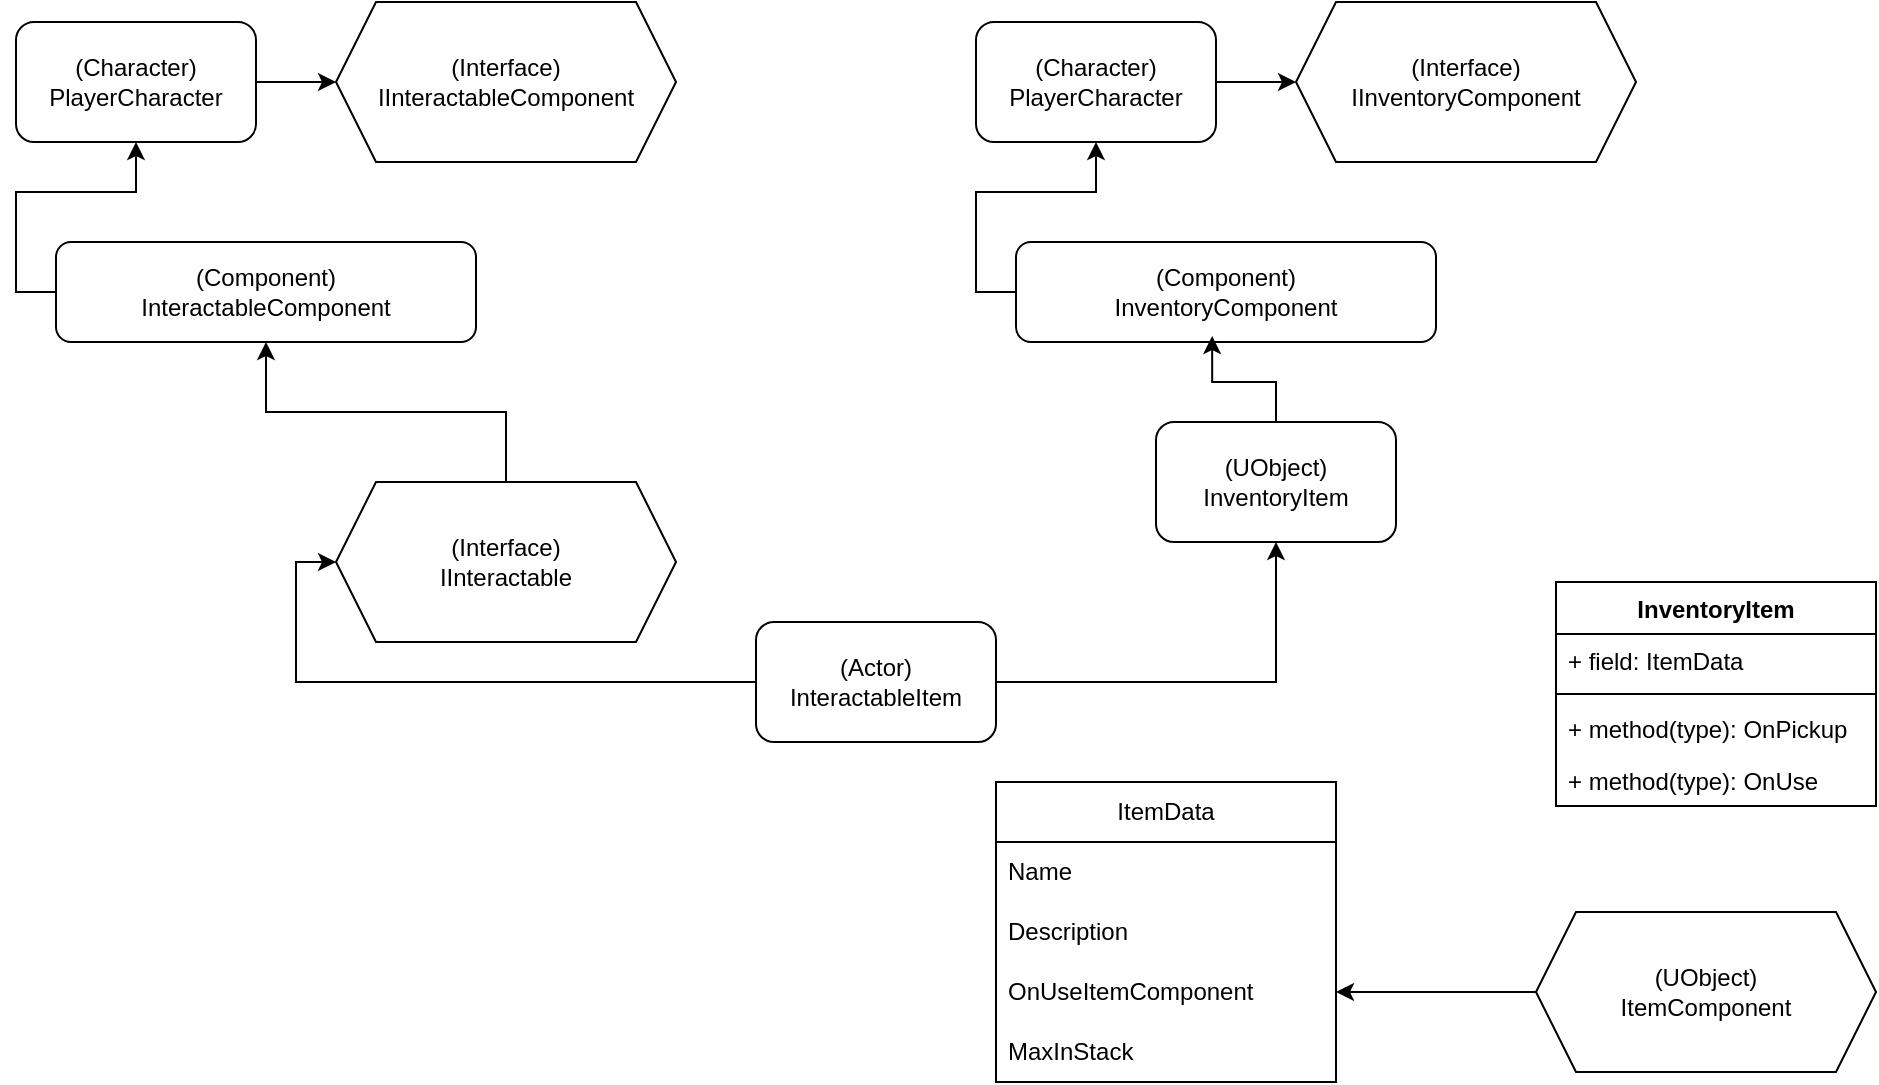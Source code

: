 <mxfile version="27.0.9">
  <diagram name="Page-1" id="CTn0UaV7-VGEzKVvjEBO">
    <mxGraphModel dx="1426" dy="841" grid="1" gridSize="10" guides="1" tooltips="1" connect="1" arrows="1" fold="1" page="1" pageScale="1" pageWidth="850" pageHeight="1100" math="0" shadow="0">
      <root>
        <mxCell id="0" />
        <mxCell id="1" parent="0" />
        <mxCell id="qKa2N3zLJ_nOPQeqq2Ju-5" style="edgeStyle=orthogonalEdgeStyle;rounded=0;orthogonalLoop=1;jettySize=auto;html=1;exitX=0;exitY=0.5;exitDx=0;exitDy=0;entryX=0.5;entryY=1;entryDx=0;entryDy=0;" parent="1" source="qKa2N3zLJ_nOPQeqq2Ju-1" target="qKa2N3zLJ_nOPQeqq2Ju-3" edge="1">
          <mxGeometry relative="1" as="geometry" />
        </mxCell>
        <mxCell id="qKa2N3zLJ_nOPQeqq2Ju-1" value="&lt;div&gt;(Component)&lt;/div&gt;InteractableComponent" style="rounded=1;whiteSpace=wrap;html=1;" parent="1" vertex="1">
          <mxGeometry x="130" y="230" width="210" height="50" as="geometry" />
        </mxCell>
        <mxCell id="qKa2N3zLJ_nOPQeqq2Ju-6" style="edgeStyle=orthogonalEdgeStyle;rounded=0;orthogonalLoop=1;jettySize=auto;html=1;exitX=1;exitY=0.5;exitDx=0;exitDy=0;entryX=0;entryY=0.5;entryDx=0;entryDy=0;" parent="1" source="qKa2N3zLJ_nOPQeqq2Ju-3" target="qKa2N3zLJ_nOPQeqq2Ju-4" edge="1">
          <mxGeometry relative="1" as="geometry" />
        </mxCell>
        <mxCell id="qKa2N3zLJ_nOPQeqq2Ju-3" value="(Character)&lt;br&gt;PlayerCharacter" style="rounded=1;whiteSpace=wrap;html=1;" parent="1" vertex="1">
          <mxGeometry x="110" y="120" width="120" height="60" as="geometry" />
        </mxCell>
        <mxCell id="qKa2N3zLJ_nOPQeqq2Ju-4" value="(Interface)&lt;br&gt;IInteractableComponent" style="shape=hexagon;perimeter=hexagonPerimeter2;whiteSpace=wrap;html=1;fixedSize=1;" parent="1" vertex="1">
          <mxGeometry x="270" y="110" width="170" height="80" as="geometry" />
        </mxCell>
        <mxCell id="qKa2N3zLJ_nOPQeqq2Ju-30" style="edgeStyle=orthogonalEdgeStyle;rounded=0;orthogonalLoop=1;jettySize=auto;html=1;entryX=0.5;entryY=1;entryDx=0;entryDy=0;" parent="1" source="qKa2N3zLJ_nOPQeqq2Ju-7" target="qKa2N3zLJ_nOPQeqq2Ju-1" edge="1">
          <mxGeometry relative="1" as="geometry" />
        </mxCell>
        <mxCell id="qKa2N3zLJ_nOPQeqq2Ju-7" value="(Interface)&lt;br&gt;IInteractable" style="shape=hexagon;perimeter=hexagonPerimeter2;whiteSpace=wrap;html=1;fixedSize=1;" parent="1" vertex="1">
          <mxGeometry x="270" y="350" width="170" height="80" as="geometry" />
        </mxCell>
        <mxCell id="qKa2N3zLJ_nOPQeqq2Ju-10" style="edgeStyle=orthogonalEdgeStyle;rounded=0;orthogonalLoop=1;jettySize=auto;html=1;entryX=0;entryY=0.5;entryDx=0;entryDy=0;" parent="1" source="qKa2N3zLJ_nOPQeqq2Ju-9" target="qKa2N3zLJ_nOPQeqq2Ju-7" edge="1">
          <mxGeometry relative="1" as="geometry" />
        </mxCell>
        <mxCell id="Biyis1XfIowbQT2TmNtX-1" style="edgeStyle=orthogonalEdgeStyle;rounded=0;orthogonalLoop=1;jettySize=auto;html=1;entryX=0.5;entryY=1;entryDx=0;entryDy=0;" parent="1" source="qKa2N3zLJ_nOPQeqq2Ju-9" target="qKa2N3zLJ_nOPQeqq2Ju-20" edge="1">
          <mxGeometry relative="1" as="geometry" />
        </mxCell>
        <mxCell id="qKa2N3zLJ_nOPQeqq2Ju-9" value="(Actor)&lt;br&gt;InteractableItem" style="rounded=1;whiteSpace=wrap;html=1;" parent="1" vertex="1">
          <mxGeometry x="480" y="420" width="120" height="60" as="geometry" />
        </mxCell>
        <mxCell id="qKa2N3zLJ_nOPQeqq2Ju-11" value="ItemData" style="swimlane;fontStyle=0;childLayout=stackLayout;horizontal=1;startSize=30;horizontalStack=0;resizeParent=1;resizeParentMax=0;resizeLast=0;collapsible=1;marginBottom=0;whiteSpace=wrap;html=1;" parent="1" vertex="1">
          <mxGeometry x="600" y="500" width="170" height="150" as="geometry" />
        </mxCell>
        <mxCell id="qKa2N3zLJ_nOPQeqq2Ju-12" value="Name" style="text;strokeColor=none;fillColor=none;align=left;verticalAlign=middle;spacingLeft=4;spacingRight=4;overflow=hidden;points=[[0,0.5],[1,0.5]];portConstraint=eastwest;rotatable=0;whiteSpace=wrap;html=1;" parent="qKa2N3zLJ_nOPQeqq2Ju-11" vertex="1">
          <mxGeometry y="30" width="170" height="30" as="geometry" />
        </mxCell>
        <mxCell id="qKa2N3zLJ_nOPQeqq2Ju-13" value="Description" style="text;strokeColor=none;fillColor=none;align=left;verticalAlign=middle;spacingLeft=4;spacingRight=4;overflow=hidden;points=[[0,0.5],[1,0.5]];portConstraint=eastwest;rotatable=0;whiteSpace=wrap;html=1;" parent="qKa2N3zLJ_nOPQeqq2Ju-11" vertex="1">
          <mxGeometry y="60" width="170" height="30" as="geometry" />
        </mxCell>
        <mxCell id="qKa2N3zLJ_nOPQeqq2Ju-14" value="OnUseItem&lt;span style=&quot;background-color: transparent; color: light-dark(rgb(0, 0, 0), rgb(255, 255, 255));&quot;&gt;Component&lt;/span&gt;" style="text;strokeColor=none;fillColor=none;align=left;verticalAlign=middle;spacingLeft=4;spacingRight=4;overflow=hidden;points=[[0,0.5],[1,0.5]];portConstraint=eastwest;rotatable=0;whiteSpace=wrap;html=1;" parent="qKa2N3zLJ_nOPQeqq2Ju-11" vertex="1">
          <mxGeometry y="90" width="170" height="30" as="geometry" />
        </mxCell>
        <mxCell id="qKa2N3zLJ_nOPQeqq2Ju-42" value="MaxInStack" style="text;strokeColor=none;fillColor=none;align=left;verticalAlign=middle;spacingLeft=4;spacingRight=4;overflow=hidden;points=[[0,0.5],[1,0.5]];portConstraint=eastwest;rotatable=0;whiteSpace=wrap;html=1;" parent="qKa2N3zLJ_nOPQeqq2Ju-11" vertex="1">
          <mxGeometry y="120" width="170" height="30" as="geometry" />
        </mxCell>
        <mxCell id="qKa2N3zLJ_nOPQeqq2Ju-18" style="edgeStyle=orthogonalEdgeStyle;rounded=0;orthogonalLoop=1;jettySize=auto;html=1;" parent="1" source="qKa2N3zLJ_nOPQeqq2Ju-16" target="qKa2N3zLJ_nOPQeqq2Ju-14" edge="1">
          <mxGeometry relative="1" as="geometry" />
        </mxCell>
        <mxCell id="qKa2N3zLJ_nOPQeqq2Ju-16" value="(UObject)&lt;br&gt;ItemComponent" style="shape=hexagon;perimeter=hexagonPerimeter2;whiteSpace=wrap;html=1;fixedSize=1;" parent="1" vertex="1">
          <mxGeometry x="870" y="565" width="170" height="80" as="geometry" />
        </mxCell>
        <mxCell id="qKa2N3zLJ_nOPQeqq2Ju-20" value="(UObject)&lt;br&gt;InventoryItem" style="rounded=1;whiteSpace=wrap;html=1;" parent="1" vertex="1">
          <mxGeometry x="680" y="320" width="120" height="60" as="geometry" />
        </mxCell>
        <mxCell id="qKa2N3zLJ_nOPQeqq2Ju-25" style="edgeStyle=orthogonalEdgeStyle;rounded=0;orthogonalLoop=1;jettySize=auto;html=1;exitX=0;exitY=0.5;exitDx=0;exitDy=0;entryX=0.5;entryY=1;entryDx=0;entryDy=0;" parent="1" source="qKa2N3zLJ_nOPQeqq2Ju-26" target="qKa2N3zLJ_nOPQeqq2Ju-28" edge="1">
          <mxGeometry relative="1" as="geometry" />
        </mxCell>
        <mxCell id="qKa2N3zLJ_nOPQeqq2Ju-26" value="&lt;div&gt;(Component)&lt;/div&gt;InventoryComponent" style="rounded=1;whiteSpace=wrap;html=1;" parent="1" vertex="1">
          <mxGeometry x="610" y="230" width="210" height="50" as="geometry" />
        </mxCell>
        <mxCell id="qKa2N3zLJ_nOPQeqq2Ju-27" style="edgeStyle=orthogonalEdgeStyle;rounded=0;orthogonalLoop=1;jettySize=auto;html=1;exitX=1;exitY=0.5;exitDx=0;exitDy=0;entryX=0;entryY=0.5;entryDx=0;entryDy=0;" parent="1" source="qKa2N3zLJ_nOPQeqq2Ju-28" target="qKa2N3zLJ_nOPQeqq2Ju-29" edge="1">
          <mxGeometry relative="1" as="geometry" />
        </mxCell>
        <mxCell id="qKa2N3zLJ_nOPQeqq2Ju-28" value="(Character)&lt;br&gt;PlayerCharacter" style="rounded=1;whiteSpace=wrap;html=1;" parent="1" vertex="1">
          <mxGeometry x="590" y="120" width="120" height="60" as="geometry" />
        </mxCell>
        <mxCell id="qKa2N3zLJ_nOPQeqq2Ju-29" value="(Interface)&lt;br&gt;IInventoryComponent" style="shape=hexagon;perimeter=hexagonPerimeter2;whiteSpace=wrap;html=1;fixedSize=1;" parent="1" vertex="1">
          <mxGeometry x="750" y="110" width="170" height="80" as="geometry" />
        </mxCell>
        <mxCell id="qKa2N3zLJ_nOPQeqq2Ju-36" value="InventoryItem" style="swimlane;fontStyle=1;align=center;verticalAlign=top;childLayout=stackLayout;horizontal=1;startSize=26;horizontalStack=0;resizeParent=1;resizeParentMax=0;resizeLast=0;collapsible=1;marginBottom=0;whiteSpace=wrap;html=1;" parent="1" vertex="1">
          <mxGeometry x="880" y="400" width="160" height="112" as="geometry" />
        </mxCell>
        <mxCell id="qKa2N3zLJ_nOPQeqq2Ju-37" value="+ field: ItemData" style="text;strokeColor=none;fillColor=none;align=left;verticalAlign=top;spacingLeft=4;spacingRight=4;overflow=hidden;rotatable=0;points=[[0,0.5],[1,0.5]];portConstraint=eastwest;whiteSpace=wrap;html=1;" parent="qKa2N3zLJ_nOPQeqq2Ju-36" vertex="1">
          <mxGeometry y="26" width="160" height="26" as="geometry" />
        </mxCell>
        <mxCell id="qKa2N3zLJ_nOPQeqq2Ju-38" value="" style="line;strokeWidth=1;fillColor=none;align=left;verticalAlign=middle;spacingTop=-1;spacingLeft=3;spacingRight=3;rotatable=0;labelPosition=right;points=[];portConstraint=eastwest;strokeColor=inherit;" parent="qKa2N3zLJ_nOPQeqq2Ju-36" vertex="1">
          <mxGeometry y="52" width="160" height="8" as="geometry" />
        </mxCell>
        <mxCell id="qKa2N3zLJ_nOPQeqq2Ju-39" value="+ method(type): OnPickup" style="text;strokeColor=none;fillColor=none;align=left;verticalAlign=top;spacingLeft=4;spacingRight=4;overflow=hidden;rotatable=0;points=[[0,0.5],[1,0.5]];portConstraint=eastwest;whiteSpace=wrap;html=1;" parent="qKa2N3zLJ_nOPQeqq2Ju-36" vertex="1">
          <mxGeometry y="60" width="160" height="26" as="geometry" />
        </mxCell>
        <mxCell id="qKa2N3zLJ_nOPQeqq2Ju-40" value="+ method(type): OnUse" style="text;strokeColor=none;fillColor=none;align=left;verticalAlign=top;spacingLeft=4;spacingRight=4;overflow=hidden;rotatable=0;points=[[0,0.5],[1,0.5]];portConstraint=eastwest;whiteSpace=wrap;html=1;" parent="qKa2N3zLJ_nOPQeqq2Ju-36" vertex="1">
          <mxGeometry y="86" width="160" height="26" as="geometry" />
        </mxCell>
        <mxCell id="qKa2N3zLJ_nOPQeqq2Ju-43" style="edgeStyle=orthogonalEdgeStyle;rounded=0;orthogonalLoop=1;jettySize=auto;html=1;entryX=0.467;entryY=0.94;entryDx=0;entryDy=0;entryPerimeter=0;" parent="1" source="qKa2N3zLJ_nOPQeqq2Ju-20" target="qKa2N3zLJ_nOPQeqq2Ju-26" edge="1">
          <mxGeometry relative="1" as="geometry" />
        </mxCell>
      </root>
    </mxGraphModel>
  </diagram>
</mxfile>
